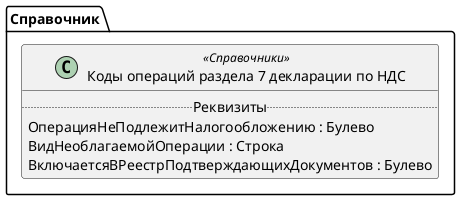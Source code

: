 ﻿@startuml КодыОперацийРаздела7ДекларацииПоНДС
'!include templates.wsd
'..\include templates.wsd
class Справочник.КодыОперацийРаздела7ДекларацииПоНДС as "Коды операций раздела 7 декларации по НДС" <<Справочники>>
{
..Реквизиты..
ОперацияНеПодлежитНалогообложению : Булево
ВидНеоблагаемойОперации : Строка
ВключаетсяВРеестрПодтверждающихДокументов : Булево
}
@enduml
